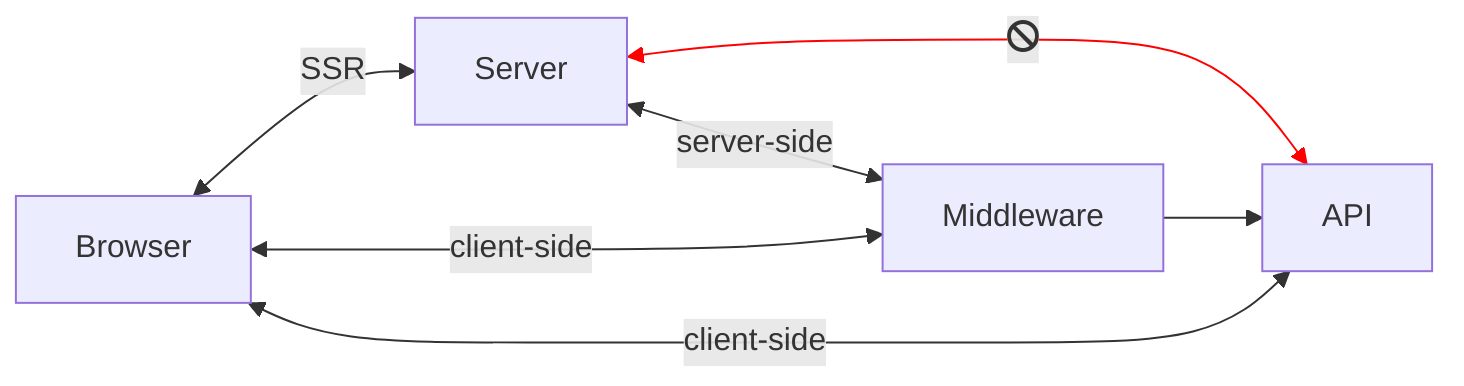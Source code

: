 flowchart LR
    Browser["Browser"] <-- SSR --> Server["Server"]
    Server <-- "server-side" --> Middleware["Middleware"]
    Server <-- "fa:fa-ban" --> API
    Browser <-- "client-side" --> Middleware
    Middleware --> API["API"]
    Browser <-- "client-side" --> API

linkStyle 2 stroke:red